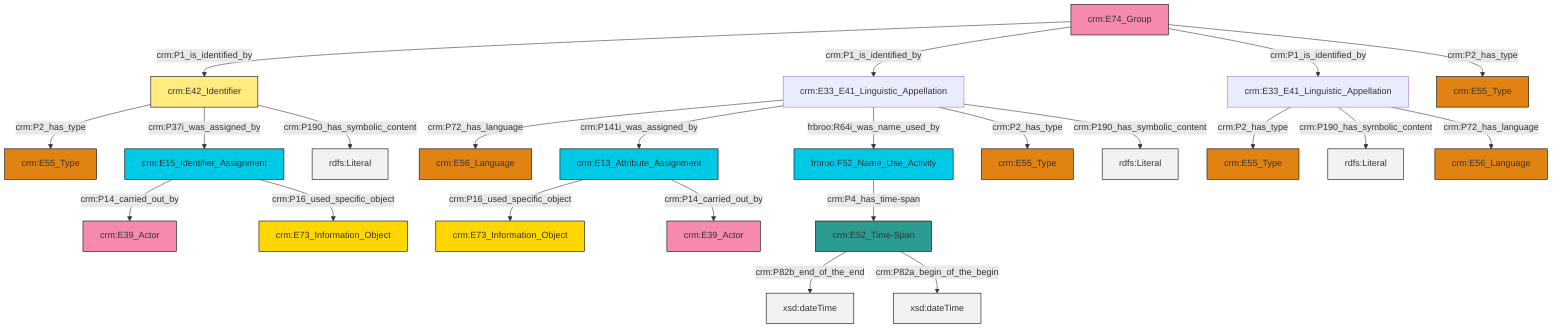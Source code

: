 graph TD
classDef Literal fill:#f2f2f2,stroke:#000000;
classDef CRM_Entity fill:#FFFFFF,stroke:#000000;
classDef Temporal_Entity fill:#00C9E6, stroke:#000000;
classDef Type fill:#E18312, stroke:#000000;
classDef Time-Span fill:#2C9C91, stroke:#000000;
classDef Appellation fill:#FFEB7F, stroke:#000000;
classDef Place fill:#008836, stroke:#000000;
classDef Persistent_Item fill:#B266B2, stroke:#000000;
classDef Conceptual_Object fill:#FFD700, stroke:#000000;
classDef Physical_Thing fill:#D2B48C, stroke:#000000;
classDef Actor fill:#f58aad, stroke:#000000;
classDef PC_Classes fill:#4ce600, stroke:#000000;
classDef Multi fill:#cccccc,stroke:#000000;

2["crm:E33_E41_Linguistic_Appellation"]:::Default -->|crm:P72_has_language| 0["crm:E56_Language"]:::Type
7["crm:E74_Group"]:::Actor -->|crm:P1_is_identified_by| 8["crm:E42_Identifier"]:::Appellation
9["frbroo:F52_Name_Use_Activity"]:::Temporal_Entity -->|crm:P4_has_time-span| 3["crm:E52_Time-Span"]:::Time-Span
12["crm:E13_Attribute_Assignment"]:::Temporal_Entity -->|crm:P16_used_specific_object| 13["crm:E73_Information_Object"]:::Conceptual_Object
2["crm:E33_E41_Linguistic_Appellation"]:::Default -->|crm:P141i_was_assigned_by| 12["crm:E13_Attribute_Assignment"]:::Temporal_Entity
7["crm:E74_Group"]:::Actor -->|crm:P1_is_identified_by| 2["crm:E33_E41_Linguistic_Appellation"]:::Default
2["crm:E33_E41_Linguistic_Appellation"]:::Default -->|frbroo:R64i_was_name_used_by| 9["frbroo:F52_Name_Use_Activity"]:::Temporal_Entity
2["crm:E33_E41_Linguistic_Appellation"]:::Default -->|crm:P2_has_type| 15["crm:E55_Type"]:::Type
7["crm:E74_Group"]:::Actor -->|crm:P1_is_identified_by| 21["crm:E33_E41_Linguistic_Appellation"]:::Default
3["crm:E52_Time-Span"]:::Time-Span -->|crm:P82b_end_of_the_end| 24[xsd:dateTime]:::Literal
21["crm:E33_E41_Linguistic_Appellation"]:::Default -->|crm:P2_has_type| 25["crm:E55_Type"]:::Type
8["crm:E42_Identifier"]:::Appellation -->|crm:P2_has_type| 27["crm:E55_Type"]:::Type
7["crm:E74_Group"]:::Actor -->|crm:P2_has_type| 28["crm:E55_Type"]:::Type
22["crm:E15_Identifier_Assignment"]:::Temporal_Entity -->|crm:P14_carried_out_by| 19["crm:E39_Actor"]:::Actor
8["crm:E42_Identifier"]:::Appellation -->|crm:P37i_was_assigned_by| 22["crm:E15_Identifier_Assignment"]:::Temporal_Entity
3["crm:E52_Time-Span"]:::Time-Span -->|crm:P82a_begin_of_the_begin| 33[xsd:dateTime]:::Literal
12["crm:E13_Attribute_Assignment"]:::Temporal_Entity -->|crm:P14_carried_out_by| 17["crm:E39_Actor"]:::Actor
22["crm:E15_Identifier_Assignment"]:::Temporal_Entity -->|crm:P16_used_specific_object| 10["crm:E73_Information_Object"]:::Conceptual_Object
21["crm:E33_E41_Linguistic_Appellation"]:::Default -->|crm:P190_has_symbolic_content| 37[rdfs:Literal]:::Literal
8["crm:E42_Identifier"]:::Appellation -->|crm:P190_has_symbolic_content| 39[rdfs:Literal]:::Literal
2["crm:E33_E41_Linguistic_Appellation"]:::Default -->|crm:P190_has_symbolic_content| 40[rdfs:Literal]:::Literal
21["crm:E33_E41_Linguistic_Appellation"]:::Default -->|crm:P72_has_language| 5["crm:E56_Language"]:::Type